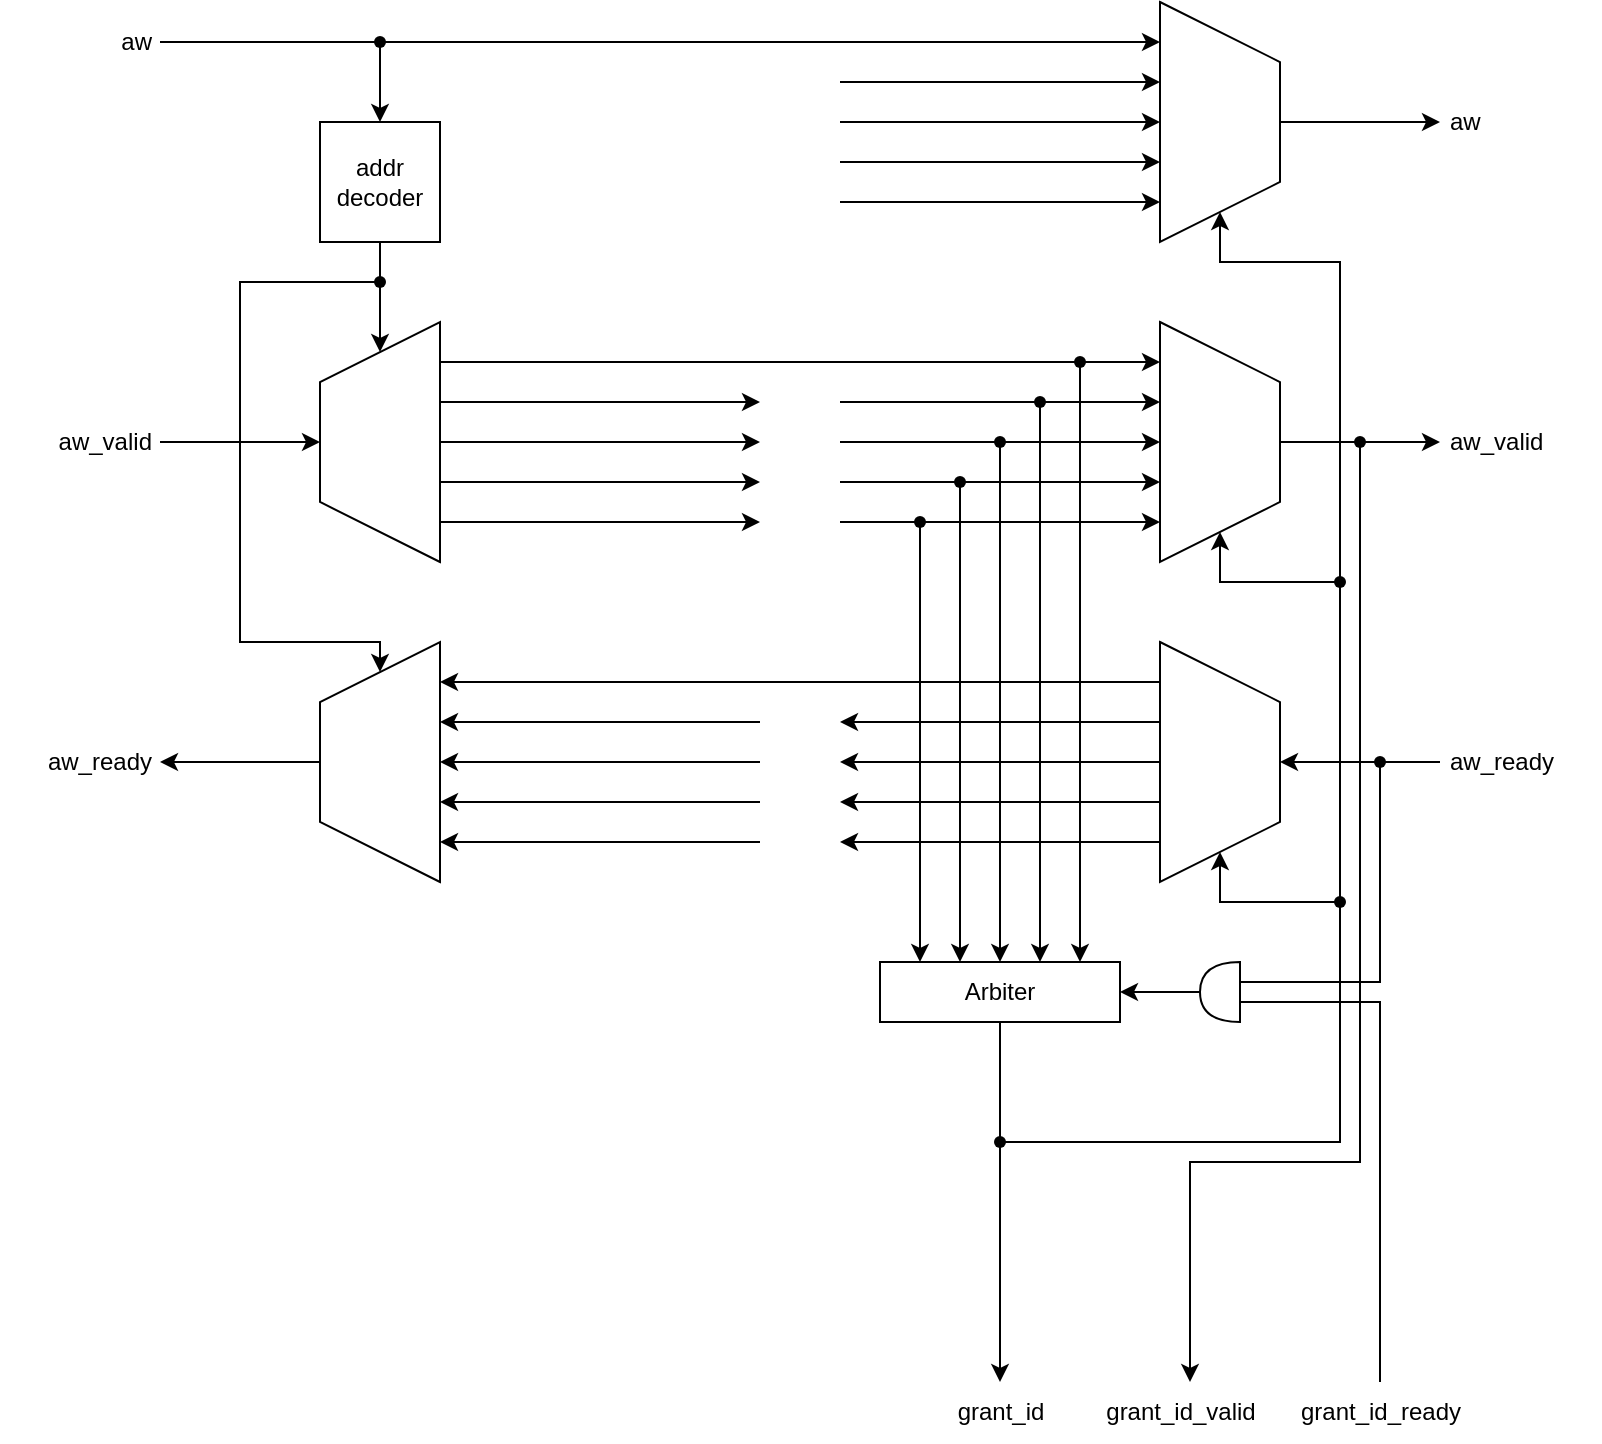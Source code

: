 <mxfile version="21.6.5" type="device">
  <diagram name="Page-1" id="rXpYSVPGBm6s1zXwmcBc">
    <mxGraphModel dx="305" dy="180" grid="1" gridSize="10" guides="1" tooltips="1" connect="1" arrows="1" fold="1" page="1" pageScale="1" pageWidth="827" pageHeight="1169" math="0" shadow="0">
      <root>
        <mxCell id="0" />
        <mxCell id="1" parent="0" />
        <mxCell id="Ntc3w_zgLwPCbCogsv-x-1" value="" style="shape=trapezoid;perimeter=trapezoidPerimeter;whiteSpace=wrap;html=1;fixedSize=1;direction=north;size=30;" vertex="1" parent="1">
          <mxGeometry x="180" y="200" width="60" height="120" as="geometry" />
        </mxCell>
        <mxCell id="Ntc3w_zgLwPCbCogsv-x-2" value="" style="endArrow=classic;html=1;rounded=0;" edge="1" parent="1" target="Ntc3w_zgLwPCbCogsv-x-1">
          <mxGeometry width="50" height="50" relative="1" as="geometry">
            <mxPoint x="100" y="260" as="sourcePoint" />
            <mxPoint x="320" y="230" as="targetPoint" />
          </mxGeometry>
        </mxCell>
        <mxCell id="Ntc3w_zgLwPCbCogsv-x-3" value="aw" style="text;html=1;align=right;verticalAlign=middle;resizable=0;points=[];autosize=1;strokeColor=none;fillColor=none;spacing=5;" vertex="1" parent="1">
          <mxGeometry x="60" y="45" width="40" height="30" as="geometry" />
        </mxCell>
        <mxCell id="Ntc3w_zgLwPCbCogsv-x-7" value="aw_valid" style="text;html=1;align=right;verticalAlign=middle;resizable=0;points=[];autosize=1;strokeColor=none;fillColor=none;spacing=5;" vertex="1" parent="1">
          <mxGeometry x="20" y="245" width="80" height="30" as="geometry" />
        </mxCell>
        <mxCell id="Ntc3w_zgLwPCbCogsv-x-8" value="" style="shape=trapezoid;perimeter=trapezoidPerimeter;whiteSpace=wrap;html=1;fixedSize=1;direction=north;size=30;" vertex="1" parent="1">
          <mxGeometry x="180" y="360" width="60" height="120" as="geometry" />
        </mxCell>
        <mxCell id="Ntc3w_zgLwPCbCogsv-x-9" value="" style="endArrow=classic;html=1;rounded=0;" edge="1" parent="1" source="Ntc3w_zgLwPCbCogsv-x-8">
          <mxGeometry width="50" height="50" relative="1" as="geometry">
            <mxPoint x="320" y="390" as="sourcePoint" />
            <mxPoint x="100" y="420" as="targetPoint" />
          </mxGeometry>
        </mxCell>
        <mxCell id="Ntc3w_zgLwPCbCogsv-x-10" value="aw_ready" style="text;html=1;align=right;verticalAlign=middle;resizable=0;points=[];autosize=1;strokeColor=none;fillColor=none;spacing=5;" vertex="1" parent="1">
          <mxGeometry x="20" y="405" width="80" height="30" as="geometry" />
        </mxCell>
        <mxCell id="Ntc3w_zgLwPCbCogsv-x-11" value="" style="endArrow=classic;html=1;rounded=0;" edge="1" parent="1" source="Ntc3w_zgLwPCbCogsv-x-14">
          <mxGeometry width="50" height="50" relative="1" as="geometry">
            <mxPoint x="220" y="60" as="sourcePoint" />
            <mxPoint x="600" y="60" as="targetPoint" />
          </mxGeometry>
        </mxCell>
        <mxCell id="Ntc3w_zgLwPCbCogsv-x-24" style="edgeStyle=orthogonalEdgeStyle;rounded=0;orthogonalLoop=1;jettySize=auto;html=1;endArrow=none;endFill=0;" edge="1" parent="1" source="Ntc3w_zgLwPCbCogsv-x-13" target="Ntc3w_zgLwPCbCogsv-x-22">
          <mxGeometry relative="1" as="geometry">
            <Array as="points">
              <mxPoint x="210" y="180" />
              <mxPoint x="140" y="180" />
            </Array>
          </mxGeometry>
        </mxCell>
        <mxCell id="Ntc3w_zgLwPCbCogsv-x-13" value="addr&lt;br&gt;decoder" style="rounded=0;whiteSpace=wrap;html=1;" vertex="1" parent="1">
          <mxGeometry x="180" y="100" width="60" height="60" as="geometry" />
        </mxCell>
        <mxCell id="Ntc3w_zgLwPCbCogsv-x-19" value="" style="endArrow=none;html=1;rounded=0;endFill=0;" edge="1" parent="1" target="Ntc3w_zgLwPCbCogsv-x-14">
          <mxGeometry width="50" height="50" relative="1" as="geometry">
            <mxPoint x="100" y="60" as="sourcePoint" />
            <mxPoint x="400" y="60" as="targetPoint" />
          </mxGeometry>
        </mxCell>
        <mxCell id="Ntc3w_zgLwPCbCogsv-x-20" style="edgeStyle=orthogonalEdgeStyle;rounded=0;orthogonalLoop=1;jettySize=auto;html=1;" edge="1" parent="1" source="Ntc3w_zgLwPCbCogsv-x-14" target="Ntc3w_zgLwPCbCogsv-x-13">
          <mxGeometry relative="1" as="geometry">
            <mxPoint x="210" y="90" as="targetPoint" />
          </mxGeometry>
        </mxCell>
        <mxCell id="Ntc3w_zgLwPCbCogsv-x-14" value="" style="shape=waypoint;sketch=0;size=6;pointerEvents=1;points=[];fillColor=none;resizable=0;rotatable=0;perimeter=centerPerimeter;snapToPoint=1;" vertex="1" parent="1">
          <mxGeometry x="200" y="50" width="20" height="20" as="geometry" />
        </mxCell>
        <mxCell id="Ntc3w_zgLwPCbCogsv-x-23" style="edgeStyle=orthogonalEdgeStyle;rounded=0;orthogonalLoop=1;jettySize=auto;html=1;entryX=1;entryY=0.5;entryDx=0;entryDy=0;" edge="1" parent="1" source="Ntc3w_zgLwPCbCogsv-x-22" target="Ntc3w_zgLwPCbCogsv-x-1">
          <mxGeometry relative="1" as="geometry">
            <Array as="points">
              <mxPoint x="210" y="200" />
            </Array>
          </mxGeometry>
        </mxCell>
        <mxCell id="Ntc3w_zgLwPCbCogsv-x-25" style="edgeStyle=orthogonalEdgeStyle;rounded=0;orthogonalLoop=1;jettySize=auto;html=1;entryX=1;entryY=0.5;entryDx=0;entryDy=0;" edge="1" parent="1" source="Ntc3w_zgLwPCbCogsv-x-22" target="Ntc3w_zgLwPCbCogsv-x-8">
          <mxGeometry relative="1" as="geometry">
            <Array as="points">
              <mxPoint x="140" y="360" />
              <mxPoint x="210" y="360" />
            </Array>
          </mxGeometry>
        </mxCell>
        <mxCell id="Ntc3w_zgLwPCbCogsv-x-22" value="" style="shape=waypoint;sketch=0;size=6;pointerEvents=1;points=[];fillColor=none;resizable=0;rotatable=0;perimeter=centerPerimeter;snapToPoint=1;" vertex="1" parent="1">
          <mxGeometry x="200" y="170" width="20" height="20" as="geometry" />
        </mxCell>
        <mxCell id="Ntc3w_zgLwPCbCogsv-x-26" value="" style="shape=trapezoid;perimeter=trapezoidPerimeter;whiteSpace=wrap;html=1;fixedSize=1;direction=south;size=30;" vertex="1" parent="1">
          <mxGeometry x="600" y="200" width="60" height="120" as="geometry" />
        </mxCell>
        <mxCell id="Ntc3w_zgLwPCbCogsv-x-27" value="" style="shape=trapezoid;perimeter=trapezoidPerimeter;whiteSpace=wrap;html=1;fixedSize=1;direction=south;size=30;" vertex="1" parent="1">
          <mxGeometry x="600" y="360" width="60" height="120" as="geometry" />
        </mxCell>
        <mxCell id="Ntc3w_zgLwPCbCogsv-x-28" value="" style="endArrow=classic;html=1;rounded=0;" edge="1" parent="1">
          <mxGeometry width="50" height="50" relative="1" as="geometry">
            <mxPoint x="240" y="220" as="sourcePoint" />
            <mxPoint x="600" y="220" as="targetPoint" />
          </mxGeometry>
        </mxCell>
        <mxCell id="Ntc3w_zgLwPCbCogsv-x-29" value="" style="endArrow=classic;html=1;rounded=0;" edge="1" parent="1">
          <mxGeometry width="50" height="50" relative="1" as="geometry">
            <mxPoint x="440" y="240" as="sourcePoint" />
            <mxPoint x="600" y="240" as="targetPoint" />
          </mxGeometry>
        </mxCell>
        <mxCell id="Ntc3w_zgLwPCbCogsv-x-30" value="" style="endArrow=classic;html=1;rounded=0;" edge="1" parent="1">
          <mxGeometry width="50" height="50" relative="1" as="geometry">
            <mxPoint x="440" y="260" as="sourcePoint" />
            <mxPoint x="600" y="260" as="targetPoint" />
          </mxGeometry>
        </mxCell>
        <mxCell id="Ntc3w_zgLwPCbCogsv-x-31" value="" style="endArrow=classic;html=1;rounded=0;" edge="1" parent="1">
          <mxGeometry width="50" height="50" relative="1" as="geometry">
            <mxPoint x="440" y="280" as="sourcePoint" />
            <mxPoint x="600" y="280" as="targetPoint" />
          </mxGeometry>
        </mxCell>
        <mxCell id="Ntc3w_zgLwPCbCogsv-x-32" value="" style="endArrow=classic;html=1;rounded=0;" edge="1" parent="1">
          <mxGeometry width="50" height="50" relative="1" as="geometry">
            <mxPoint x="440" y="300" as="sourcePoint" />
            <mxPoint x="600" y="300" as="targetPoint" />
          </mxGeometry>
        </mxCell>
        <mxCell id="Ntc3w_zgLwPCbCogsv-x-33" value="" style="shape=trapezoid;perimeter=trapezoidPerimeter;whiteSpace=wrap;html=1;fixedSize=1;direction=south;size=30;" vertex="1" parent="1">
          <mxGeometry x="600" y="40" width="60" height="120" as="geometry" />
        </mxCell>
        <mxCell id="Ntc3w_zgLwPCbCogsv-x-37" value="" style="endArrow=classic;html=1;rounded=0;" edge="1" parent="1">
          <mxGeometry width="50" height="50" relative="1" as="geometry">
            <mxPoint x="440" y="80" as="sourcePoint" />
            <mxPoint x="600" y="80" as="targetPoint" />
          </mxGeometry>
        </mxCell>
        <mxCell id="Ntc3w_zgLwPCbCogsv-x-38" value="" style="endArrow=classic;html=1;rounded=0;" edge="1" parent="1">
          <mxGeometry width="50" height="50" relative="1" as="geometry">
            <mxPoint x="440" y="100" as="sourcePoint" />
            <mxPoint x="600" y="100" as="targetPoint" />
          </mxGeometry>
        </mxCell>
        <mxCell id="Ntc3w_zgLwPCbCogsv-x-39" value="" style="endArrow=classic;html=1;rounded=0;" edge="1" parent="1">
          <mxGeometry width="50" height="50" relative="1" as="geometry">
            <mxPoint x="440" y="120" as="sourcePoint" />
            <mxPoint x="600" y="120" as="targetPoint" />
          </mxGeometry>
        </mxCell>
        <mxCell id="Ntc3w_zgLwPCbCogsv-x-40" value="" style="endArrow=classic;html=1;rounded=0;" edge="1" parent="1">
          <mxGeometry width="50" height="50" relative="1" as="geometry">
            <mxPoint x="440" y="140" as="sourcePoint" />
            <mxPoint x="600" y="140" as="targetPoint" />
          </mxGeometry>
        </mxCell>
        <mxCell id="Ntc3w_zgLwPCbCogsv-x-41" value="Arbiter" style="rounded=0;whiteSpace=wrap;html=1;" vertex="1" parent="1">
          <mxGeometry x="460" y="520" width="120" height="30" as="geometry" />
        </mxCell>
        <mxCell id="Ntc3w_zgLwPCbCogsv-x-42" value="" style="endArrow=classic;html=1;rounded=0;" edge="1" parent="1">
          <mxGeometry width="50" height="50" relative="1" as="geometry">
            <mxPoint x="240" y="240" as="sourcePoint" />
            <mxPoint x="400" y="240" as="targetPoint" />
          </mxGeometry>
        </mxCell>
        <mxCell id="Ntc3w_zgLwPCbCogsv-x-43" value="" style="endArrow=classic;html=1;rounded=0;" edge="1" parent="1">
          <mxGeometry width="50" height="50" relative="1" as="geometry">
            <mxPoint x="240" y="260" as="sourcePoint" />
            <mxPoint x="400" y="260" as="targetPoint" />
          </mxGeometry>
        </mxCell>
        <mxCell id="Ntc3w_zgLwPCbCogsv-x-44" value="" style="endArrow=classic;html=1;rounded=0;" edge="1" parent="1">
          <mxGeometry width="50" height="50" relative="1" as="geometry">
            <mxPoint x="240" y="280" as="sourcePoint" />
            <mxPoint x="400" y="280" as="targetPoint" />
          </mxGeometry>
        </mxCell>
        <mxCell id="Ntc3w_zgLwPCbCogsv-x-45" value="" style="endArrow=classic;html=1;rounded=0;" edge="1" parent="1">
          <mxGeometry width="50" height="50" relative="1" as="geometry">
            <mxPoint x="240" y="300" as="sourcePoint" />
            <mxPoint x="400" y="300" as="targetPoint" />
          </mxGeometry>
        </mxCell>
        <mxCell id="Ntc3w_zgLwPCbCogsv-x-46" value="" style="endArrow=classic;html=1;rounded=0;" edge="1" parent="1">
          <mxGeometry width="50" height="50" relative="1" as="geometry">
            <mxPoint x="600" y="380" as="sourcePoint" />
            <mxPoint x="240" y="380" as="targetPoint" />
          </mxGeometry>
        </mxCell>
        <mxCell id="Ntc3w_zgLwPCbCogsv-x-47" value="" style="endArrow=classic;html=1;rounded=0;" edge="1" parent="1">
          <mxGeometry width="50" height="50" relative="1" as="geometry">
            <mxPoint x="600" y="400" as="sourcePoint" />
            <mxPoint x="440" y="400" as="targetPoint" />
          </mxGeometry>
        </mxCell>
        <mxCell id="Ntc3w_zgLwPCbCogsv-x-48" value="" style="endArrow=classic;html=1;rounded=0;" edge="1" parent="1">
          <mxGeometry width="50" height="50" relative="1" as="geometry">
            <mxPoint x="600" y="420" as="sourcePoint" />
            <mxPoint x="440" y="420" as="targetPoint" />
          </mxGeometry>
        </mxCell>
        <mxCell id="Ntc3w_zgLwPCbCogsv-x-49" value="" style="endArrow=classic;html=1;rounded=0;" edge="1" parent="1">
          <mxGeometry width="50" height="50" relative="1" as="geometry">
            <mxPoint x="600" y="440" as="sourcePoint" />
            <mxPoint x="440" y="440" as="targetPoint" />
          </mxGeometry>
        </mxCell>
        <mxCell id="Ntc3w_zgLwPCbCogsv-x-50" value="" style="endArrow=classic;html=1;rounded=0;" edge="1" parent="1">
          <mxGeometry width="50" height="50" relative="1" as="geometry">
            <mxPoint x="600" y="460" as="sourcePoint" />
            <mxPoint x="440" y="460" as="targetPoint" />
          </mxGeometry>
        </mxCell>
        <mxCell id="Ntc3w_zgLwPCbCogsv-x-51" value="" style="endArrow=classic;html=1;rounded=0;" edge="1" parent="1">
          <mxGeometry width="50" height="50" relative="1" as="geometry">
            <mxPoint x="400" y="400" as="sourcePoint" />
            <mxPoint x="240" y="400" as="targetPoint" />
          </mxGeometry>
        </mxCell>
        <mxCell id="Ntc3w_zgLwPCbCogsv-x-52" value="" style="endArrow=classic;html=1;rounded=0;" edge="1" parent="1">
          <mxGeometry width="50" height="50" relative="1" as="geometry">
            <mxPoint x="400" y="420" as="sourcePoint" />
            <mxPoint x="240" y="420" as="targetPoint" />
          </mxGeometry>
        </mxCell>
        <mxCell id="Ntc3w_zgLwPCbCogsv-x-53" value="" style="endArrow=classic;html=1;rounded=0;" edge="1" parent="1">
          <mxGeometry width="50" height="50" relative="1" as="geometry">
            <mxPoint x="400" y="440" as="sourcePoint" />
            <mxPoint x="240" y="440" as="targetPoint" />
          </mxGeometry>
        </mxCell>
        <mxCell id="Ntc3w_zgLwPCbCogsv-x-54" value="" style="endArrow=classic;html=1;rounded=0;" edge="1" parent="1">
          <mxGeometry width="50" height="50" relative="1" as="geometry">
            <mxPoint x="400" y="460" as="sourcePoint" />
            <mxPoint x="240" y="460" as="targetPoint" />
          </mxGeometry>
        </mxCell>
        <mxCell id="Ntc3w_zgLwPCbCogsv-x-56" value="" style="endArrow=classic;html=1;rounded=0;" edge="1" parent="1">
          <mxGeometry width="50" height="50" relative="1" as="geometry">
            <mxPoint x="660" y="260" as="sourcePoint" />
            <mxPoint x="740" y="260" as="targetPoint" />
          </mxGeometry>
        </mxCell>
        <mxCell id="Ntc3w_zgLwPCbCogsv-x-57" value="" style="endArrow=classic;html=1;rounded=0;" edge="1" parent="1">
          <mxGeometry width="50" height="50" relative="1" as="geometry">
            <mxPoint x="740" y="420" as="sourcePoint" />
            <mxPoint x="660" y="420" as="targetPoint" />
          </mxGeometry>
        </mxCell>
        <mxCell id="Ntc3w_zgLwPCbCogsv-x-58" value="aw_valid" style="text;html=1;align=left;verticalAlign=middle;resizable=0;points=[];autosize=1;strokeColor=none;fillColor=none;spacing=5;" vertex="1" parent="1">
          <mxGeometry x="740" y="245" width="80" height="30" as="geometry" />
        </mxCell>
        <mxCell id="Ntc3w_zgLwPCbCogsv-x-59" value="aw_ready" style="text;html=1;align=left;verticalAlign=middle;resizable=0;points=[];autosize=1;strokeColor=none;fillColor=none;spacing=5;" vertex="1" parent="1">
          <mxGeometry x="740" y="405" width="80" height="30" as="geometry" />
        </mxCell>
        <mxCell id="Ntc3w_zgLwPCbCogsv-x-60" value="aw" style="text;html=1;align=left;verticalAlign=middle;resizable=0;points=[];autosize=1;strokeColor=none;fillColor=none;spacing=5;" vertex="1" parent="1">
          <mxGeometry x="740" y="85" width="40" height="30" as="geometry" />
        </mxCell>
        <mxCell id="Ntc3w_zgLwPCbCogsv-x-61" value="" style="endArrow=classic;html=1;rounded=0;" edge="1" parent="1">
          <mxGeometry width="50" height="50" relative="1" as="geometry">
            <mxPoint x="660" y="100" as="sourcePoint" />
            <mxPoint x="740" y="100" as="targetPoint" />
          </mxGeometry>
        </mxCell>
        <mxCell id="Ntc3w_zgLwPCbCogsv-x-62" value="" style="endArrow=classic;html=1;rounded=0;" edge="1" parent="1">
          <mxGeometry width="50" height="50" relative="1" as="geometry">
            <mxPoint x="560" y="220" as="sourcePoint" />
            <mxPoint x="560" y="520" as="targetPoint" />
          </mxGeometry>
        </mxCell>
        <mxCell id="Ntc3w_zgLwPCbCogsv-x-63" value="" style="endArrow=classic;html=1;rounded=0;" edge="1" parent="1">
          <mxGeometry width="50" height="50" relative="1" as="geometry">
            <mxPoint x="540" y="240" as="sourcePoint" />
            <mxPoint x="540" y="520" as="targetPoint" />
          </mxGeometry>
        </mxCell>
        <mxCell id="Ntc3w_zgLwPCbCogsv-x-64" value="" style="endArrow=classic;html=1;rounded=0;" edge="1" parent="1">
          <mxGeometry width="50" height="50" relative="1" as="geometry">
            <mxPoint x="520" y="260" as="sourcePoint" />
            <mxPoint x="520" y="520" as="targetPoint" />
          </mxGeometry>
        </mxCell>
        <mxCell id="Ntc3w_zgLwPCbCogsv-x-65" value="" style="endArrow=classic;html=1;rounded=0;" edge="1" parent="1">
          <mxGeometry width="50" height="50" relative="1" as="geometry">
            <mxPoint x="500" y="280" as="sourcePoint" />
            <mxPoint x="500" y="520" as="targetPoint" />
          </mxGeometry>
        </mxCell>
        <mxCell id="Ntc3w_zgLwPCbCogsv-x-66" value="" style="endArrow=classic;html=1;rounded=0;" edge="1" parent="1">
          <mxGeometry width="50" height="50" relative="1" as="geometry">
            <mxPoint x="480" y="300" as="sourcePoint" />
            <mxPoint x="480" y="520" as="targetPoint" />
          </mxGeometry>
        </mxCell>
        <mxCell id="Ntc3w_zgLwPCbCogsv-x-67" value="" style="shape=waypoint;sketch=0;size=6;pointerEvents=1;points=[];fillColor=none;resizable=0;rotatable=0;perimeter=centerPerimeter;snapToPoint=1;" vertex="1" parent="1">
          <mxGeometry x="550" y="210" width="20" height="20" as="geometry" />
        </mxCell>
        <mxCell id="Ntc3w_zgLwPCbCogsv-x-68" value="" style="shape=waypoint;sketch=0;size=6;pointerEvents=1;points=[];fillColor=none;resizable=0;rotatable=0;perimeter=centerPerimeter;snapToPoint=1;" vertex="1" parent="1">
          <mxGeometry x="530" y="230" width="20" height="20" as="geometry" />
        </mxCell>
        <mxCell id="Ntc3w_zgLwPCbCogsv-x-69" value="" style="shape=waypoint;sketch=0;size=6;pointerEvents=1;points=[];fillColor=none;resizable=0;rotatable=0;perimeter=centerPerimeter;snapToPoint=1;" vertex="1" parent="1">
          <mxGeometry x="510" y="250" width="20" height="20" as="geometry" />
        </mxCell>
        <mxCell id="Ntc3w_zgLwPCbCogsv-x-70" value="" style="shape=waypoint;sketch=0;size=6;pointerEvents=1;points=[];fillColor=none;resizable=0;rotatable=0;perimeter=centerPerimeter;snapToPoint=1;" vertex="1" parent="1">
          <mxGeometry x="490" y="270" width="20" height="20" as="geometry" />
        </mxCell>
        <mxCell id="Ntc3w_zgLwPCbCogsv-x-71" value="" style="shape=waypoint;sketch=0;size=6;pointerEvents=1;points=[];fillColor=none;resizable=0;rotatable=0;perimeter=centerPerimeter;snapToPoint=1;" vertex="1" parent="1">
          <mxGeometry x="470" y="290" width="20" height="20" as="geometry" />
        </mxCell>
        <mxCell id="Ntc3w_zgLwPCbCogsv-x-78" style="edgeStyle=orthogonalEdgeStyle;rounded=0;orthogonalLoop=1;jettySize=auto;html=1;endArrow=none;endFill=0;" edge="1" parent="1" source="Ntc3w_zgLwPCbCogsv-x-72">
          <mxGeometry relative="1" as="geometry">
            <mxPoint x="640" y="530" as="targetPoint" />
            <Array as="points">
              <mxPoint x="710" y="530" />
            </Array>
          </mxGeometry>
        </mxCell>
        <mxCell id="Ntc3w_zgLwPCbCogsv-x-72" value="" style="shape=waypoint;sketch=0;size=6;pointerEvents=1;points=[];fillColor=none;resizable=0;rotatable=0;perimeter=centerPerimeter;snapToPoint=1;" vertex="1" parent="1">
          <mxGeometry x="700" y="410" width="20" height="20" as="geometry" />
        </mxCell>
        <mxCell id="Ntc3w_zgLwPCbCogsv-x-74" style="edgeStyle=orthogonalEdgeStyle;rounded=0;orthogonalLoop=1;jettySize=auto;html=1;" edge="1" parent="1" source="Ntc3w_zgLwPCbCogsv-x-73">
          <mxGeometry relative="1" as="geometry">
            <mxPoint x="580" y="535" as="targetPoint" />
            <mxPoint x="610" y="535" as="sourcePoint" />
          </mxGeometry>
        </mxCell>
        <mxCell id="Ntc3w_zgLwPCbCogsv-x-73" value="" style="shape=or;whiteSpace=wrap;html=1;direction=west;" vertex="1" parent="1">
          <mxGeometry x="620" y="520" width="20" height="30" as="geometry" />
        </mxCell>
        <mxCell id="Ntc3w_zgLwPCbCogsv-x-79" value="" style="endArrow=none;html=1;rounded=0;" edge="1" parent="1" target="Ntc3w_zgLwPCbCogsv-x-80">
          <mxGeometry width="50" height="50" relative="1" as="geometry">
            <mxPoint x="640" y="540" as="sourcePoint" />
            <mxPoint x="700" y="720" as="targetPoint" />
            <Array as="points">
              <mxPoint x="710" y="540" />
            </Array>
          </mxGeometry>
        </mxCell>
        <mxCell id="Ntc3w_zgLwPCbCogsv-x-80" value="grant_id_ready" style="text;html=1;align=center;verticalAlign=middle;resizable=0;points=[];autosize=1;strokeColor=none;fillColor=none;spacing=5;" vertex="1" parent="1">
          <mxGeometry x="655" y="730" width="110" height="30" as="geometry" />
        </mxCell>
        <mxCell id="Ntc3w_zgLwPCbCogsv-x-83" value="" style="shape=waypoint;sketch=0;size=6;pointerEvents=1;points=[];fillColor=none;resizable=0;rotatable=0;perimeter=centerPerimeter;snapToPoint=1;" vertex="1" parent="1">
          <mxGeometry x="680" y="480" width="20" height="20" as="geometry" />
        </mxCell>
        <mxCell id="Ntc3w_zgLwPCbCogsv-x-86" style="edgeStyle=orthogonalEdgeStyle;rounded=0;orthogonalLoop=1;jettySize=auto;html=1;" edge="1" parent="1" source="Ntc3w_zgLwPCbCogsv-x-84" target="Ntc3w_zgLwPCbCogsv-x-33">
          <mxGeometry relative="1" as="geometry">
            <Array as="points">
              <mxPoint x="690" y="170" />
              <mxPoint x="630" y="170" />
            </Array>
          </mxGeometry>
        </mxCell>
        <mxCell id="Ntc3w_zgLwPCbCogsv-x-88" style="edgeStyle=orthogonalEdgeStyle;rounded=0;orthogonalLoop=1;jettySize=auto;html=1;entryX=1;entryY=0.5;entryDx=0;entryDy=0;" edge="1" parent="1" source="Ntc3w_zgLwPCbCogsv-x-84" target="Ntc3w_zgLwPCbCogsv-x-26">
          <mxGeometry relative="1" as="geometry">
            <Array as="points">
              <mxPoint x="630" y="330" />
            </Array>
          </mxGeometry>
        </mxCell>
        <mxCell id="Ntc3w_zgLwPCbCogsv-x-84" value="" style="shape=waypoint;sketch=0;size=6;pointerEvents=1;points=[];fillColor=none;resizable=0;rotatable=0;perimeter=centerPerimeter;snapToPoint=1;" vertex="1" parent="1">
          <mxGeometry x="680" y="320" width="20" height="20" as="geometry" />
        </mxCell>
        <mxCell id="Ntc3w_zgLwPCbCogsv-x-89" style="edgeStyle=orthogonalEdgeStyle;rounded=0;orthogonalLoop=1;jettySize=auto;html=1;entryX=1;entryY=0.5;entryDx=0;entryDy=0;" edge="1" parent="1">
          <mxGeometry relative="1" as="geometry">
            <mxPoint x="690" y="490" as="sourcePoint" />
            <mxPoint x="630" y="465" as="targetPoint" />
            <Array as="points">
              <mxPoint x="630" y="490" />
            </Array>
          </mxGeometry>
        </mxCell>
        <mxCell id="Ntc3w_zgLwPCbCogsv-x-90" style="edgeStyle=orthogonalEdgeStyle;rounded=0;orthogonalLoop=1;jettySize=auto;html=1;endArrow=none;endFill=0;entryX=0.5;entryY=1;entryDx=0;entryDy=0;" edge="1" parent="1" source="Ntc3w_zgLwPCbCogsv-x-84" target="Ntc3w_zgLwPCbCogsv-x-41">
          <mxGeometry relative="1" as="geometry">
            <mxPoint x="650" y="540" as="targetPoint" />
            <mxPoint x="720" y="430" as="sourcePoint" />
            <Array as="points">
              <mxPoint x="690" y="610" />
              <mxPoint x="520" y="610" />
            </Array>
          </mxGeometry>
        </mxCell>
        <mxCell id="Ntc3w_zgLwPCbCogsv-x-94" style="edgeStyle=orthogonalEdgeStyle;rounded=0;orthogonalLoop=1;jettySize=auto;html=1;" edge="1" parent="1" source="Ntc3w_zgLwPCbCogsv-x-91" target="Ntc3w_zgLwPCbCogsv-x-92">
          <mxGeometry relative="1" as="geometry" />
        </mxCell>
        <mxCell id="Ntc3w_zgLwPCbCogsv-x-91" value="" style="shape=waypoint;sketch=0;size=6;pointerEvents=1;points=[];fillColor=none;resizable=0;rotatable=0;perimeter=centerPerimeter;snapToPoint=1;" vertex="1" parent="1">
          <mxGeometry x="510" y="600" width="20" height="20" as="geometry" />
        </mxCell>
        <mxCell id="Ntc3w_zgLwPCbCogsv-x-92" value="grant_id" style="text;html=1;align=center;verticalAlign=middle;resizable=0;points=[];autosize=1;strokeColor=none;fillColor=none;spacing=5;" vertex="1" parent="1">
          <mxGeometry x="485" y="730" width="70" height="30" as="geometry" />
        </mxCell>
        <mxCell id="Ntc3w_zgLwPCbCogsv-x-95" value="" style="shape=waypoint;sketch=0;size=6;pointerEvents=1;points=[];fillColor=none;resizable=0;rotatable=0;perimeter=centerPerimeter;snapToPoint=1;" vertex="1" parent="1">
          <mxGeometry x="690" y="250" width="20" height="20" as="geometry" />
        </mxCell>
        <mxCell id="Ntc3w_zgLwPCbCogsv-x-98" style="edgeStyle=orthogonalEdgeStyle;rounded=0;orthogonalLoop=1;jettySize=auto;html=1;exitX=0.476;exitY=0.69;exitDx=0;exitDy=0;exitPerimeter=0;" edge="1" parent="1" source="Ntc3w_zgLwPCbCogsv-x-95">
          <mxGeometry relative="1" as="geometry">
            <mxPoint x="615" y="610" as="sourcePoint" />
            <mxPoint x="615" y="730" as="targetPoint" />
            <Array as="points">
              <mxPoint x="700" y="620" />
              <mxPoint x="615" y="620" />
            </Array>
          </mxGeometry>
        </mxCell>
        <mxCell id="Ntc3w_zgLwPCbCogsv-x-100" value="grant_id_valid" style="text;html=1;align=center;verticalAlign=middle;resizable=0;points=[];autosize=1;strokeColor=none;fillColor=none;spacing=5;" vertex="1" parent="1">
          <mxGeometry x="560" y="730" width="100" height="30" as="geometry" />
        </mxCell>
      </root>
    </mxGraphModel>
  </diagram>
</mxfile>
